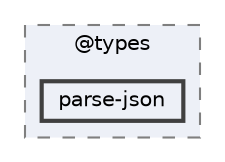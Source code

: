 digraph "pkiclassroomrescheduler/src/main/frontend/node_modules/@types/parse-json"
{
 // LATEX_PDF_SIZE
  bgcolor="transparent";
  edge [fontname=Helvetica,fontsize=10,labelfontname=Helvetica,labelfontsize=10];
  node [fontname=Helvetica,fontsize=10,shape=box,height=0.2,width=0.4];
  compound=true
  subgraph clusterdir_4e994157bc6d0b5f80f6b9b3b1e8b410 {
    graph [ bgcolor="#edf0f7", pencolor="grey50", label="@types", fontname=Helvetica,fontsize=10 style="filled,dashed", URL="dir_4e994157bc6d0b5f80f6b9b3b1e8b410.html",tooltip=""]
  dir_c46918102fd683d6be97d8af66884cc8 [label="parse-json", fillcolor="#edf0f7", color="grey25", style="filled,bold", URL="dir_c46918102fd683d6be97d8af66884cc8.html",tooltip=""];
  }
}
